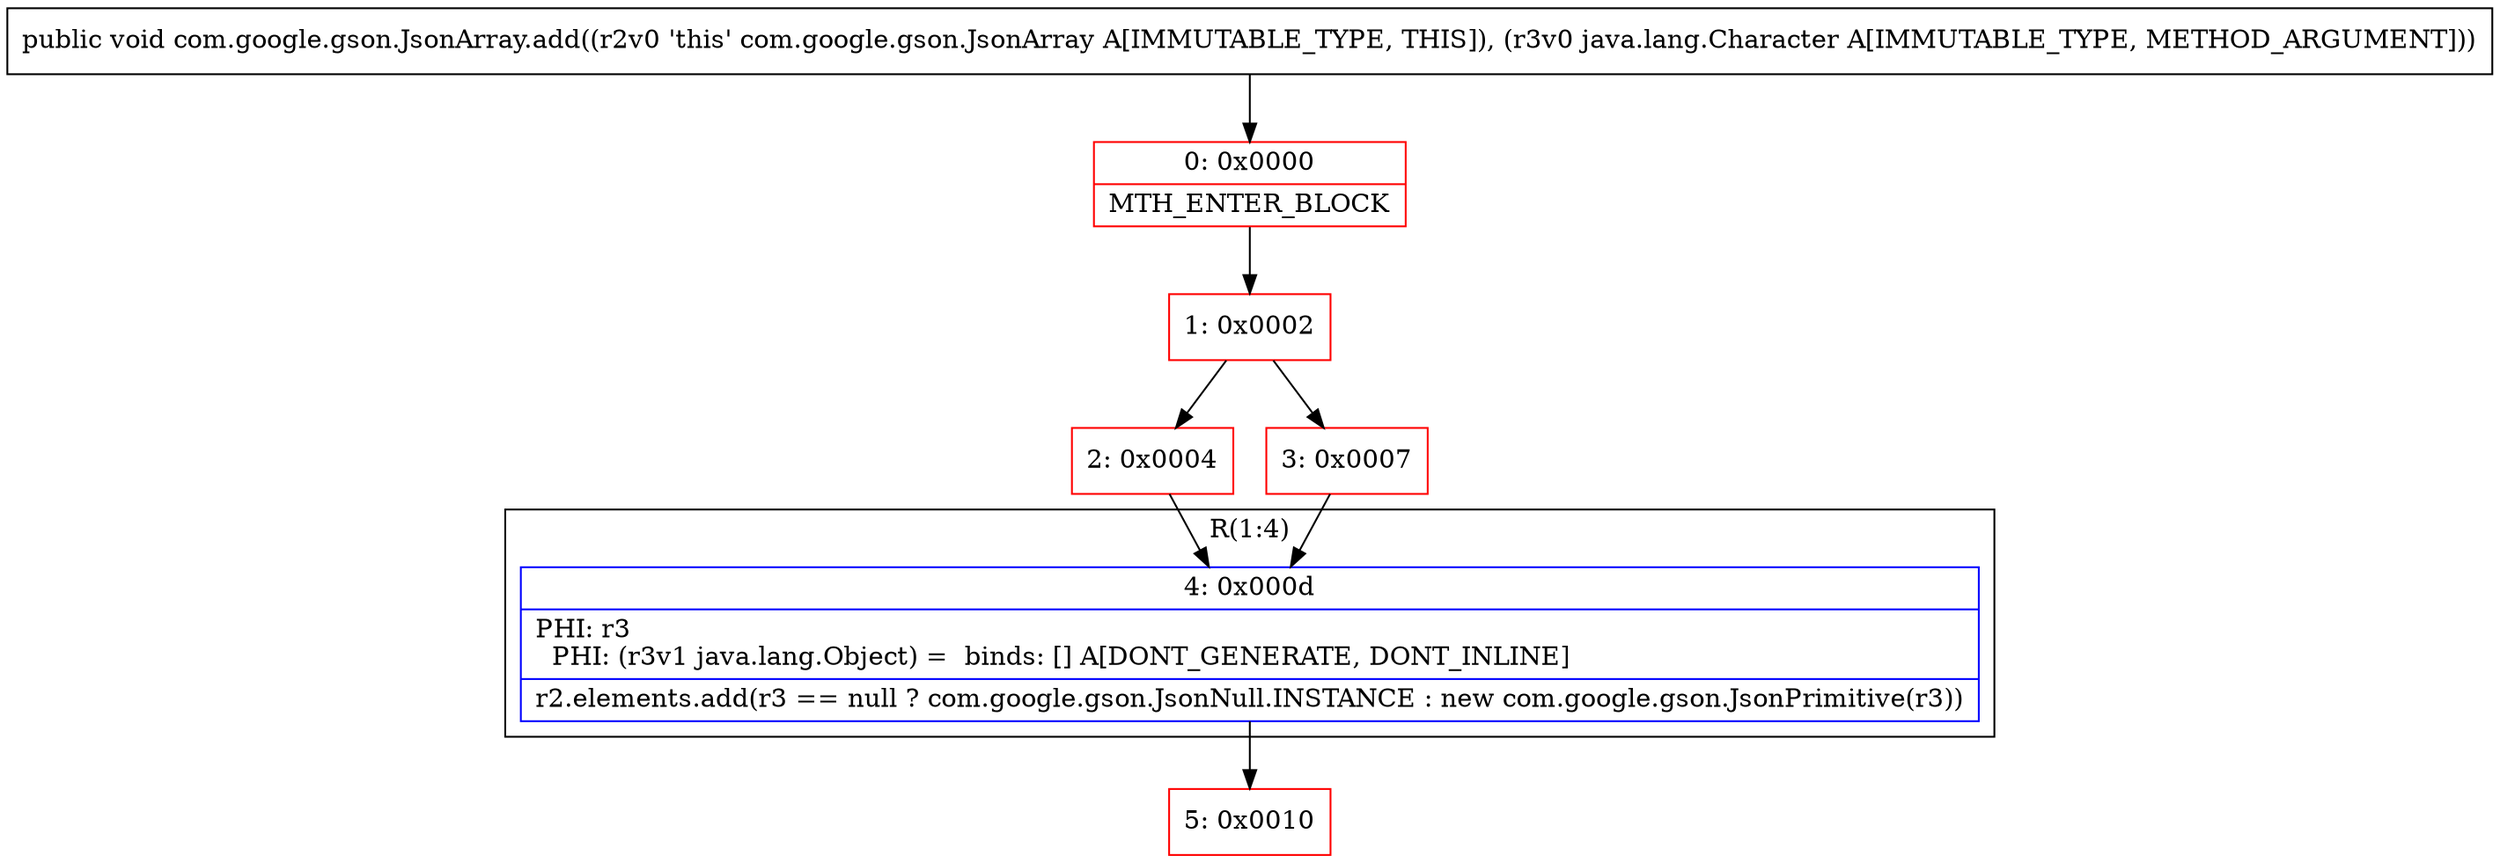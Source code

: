 digraph "CFG forcom.google.gson.JsonArray.add(Ljava\/lang\/Character;)V" {
subgraph cluster_Region_585290296 {
label = "R(1:4)";
node [shape=record,color=blue];
Node_4 [shape=record,label="{4\:\ 0x000d|PHI: r3 \l  PHI: (r3v1 java.lang.Object) =  binds: [] A[DONT_GENERATE, DONT_INLINE]\l|r2.elements.add(r3 == null ? com.google.gson.JsonNull.INSTANCE : new com.google.gson.JsonPrimitive(r3))\l}"];
}
Node_0 [shape=record,color=red,label="{0\:\ 0x0000|MTH_ENTER_BLOCK\l}"];
Node_1 [shape=record,color=red,label="{1\:\ 0x0002}"];
Node_2 [shape=record,color=red,label="{2\:\ 0x0004}"];
Node_3 [shape=record,color=red,label="{3\:\ 0x0007}"];
Node_5 [shape=record,color=red,label="{5\:\ 0x0010}"];
MethodNode[shape=record,label="{public void com.google.gson.JsonArray.add((r2v0 'this' com.google.gson.JsonArray A[IMMUTABLE_TYPE, THIS]), (r3v0 java.lang.Character A[IMMUTABLE_TYPE, METHOD_ARGUMENT])) }"];
MethodNode -> Node_0;
Node_4 -> Node_5;
Node_0 -> Node_1;
Node_1 -> Node_2;
Node_1 -> Node_3;
Node_2 -> Node_4;
Node_3 -> Node_4;
}

